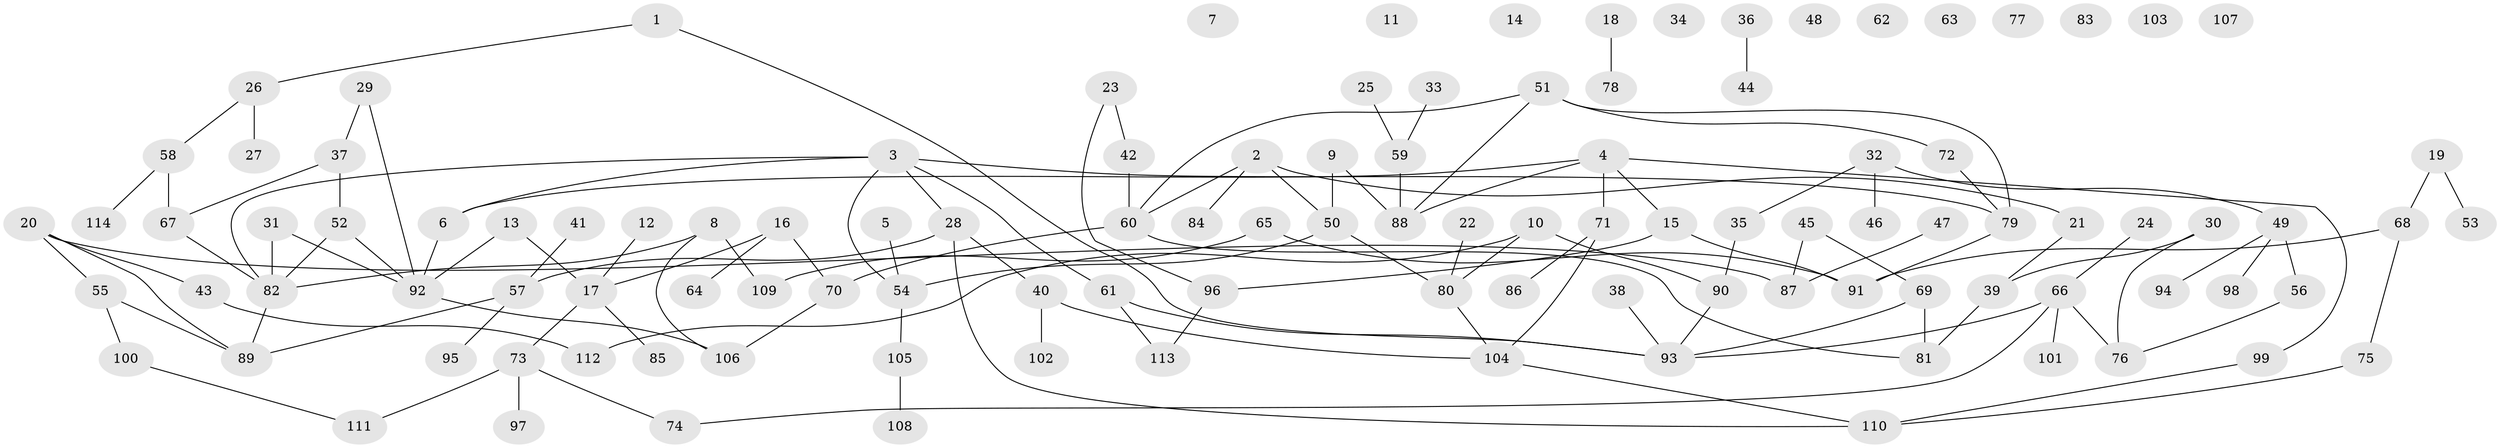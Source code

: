 // Generated by graph-tools (version 1.1) at 2025/39/03/09/25 04:39:34]
// undirected, 114 vertices, 132 edges
graph export_dot {
graph [start="1"]
  node [color=gray90,style=filled];
  1;
  2;
  3;
  4;
  5;
  6;
  7;
  8;
  9;
  10;
  11;
  12;
  13;
  14;
  15;
  16;
  17;
  18;
  19;
  20;
  21;
  22;
  23;
  24;
  25;
  26;
  27;
  28;
  29;
  30;
  31;
  32;
  33;
  34;
  35;
  36;
  37;
  38;
  39;
  40;
  41;
  42;
  43;
  44;
  45;
  46;
  47;
  48;
  49;
  50;
  51;
  52;
  53;
  54;
  55;
  56;
  57;
  58;
  59;
  60;
  61;
  62;
  63;
  64;
  65;
  66;
  67;
  68;
  69;
  70;
  71;
  72;
  73;
  74;
  75;
  76;
  77;
  78;
  79;
  80;
  81;
  82;
  83;
  84;
  85;
  86;
  87;
  88;
  89;
  90;
  91;
  92;
  93;
  94;
  95;
  96;
  97;
  98;
  99;
  100;
  101;
  102;
  103;
  104;
  105;
  106;
  107;
  108;
  109;
  110;
  111;
  112;
  113;
  114;
  1 -- 26;
  1 -- 93;
  2 -- 21;
  2 -- 50;
  2 -- 60;
  2 -- 84;
  3 -- 6;
  3 -- 28;
  3 -- 54;
  3 -- 61;
  3 -- 79;
  3 -- 82;
  4 -- 6;
  4 -- 15;
  4 -- 71;
  4 -- 88;
  4 -- 99;
  5 -- 54;
  6 -- 92;
  8 -- 82;
  8 -- 106;
  8 -- 109;
  9 -- 50;
  9 -- 88;
  10 -- 80;
  10 -- 90;
  10 -- 112;
  12 -- 17;
  13 -- 17;
  13 -- 92;
  15 -- 91;
  15 -- 96;
  16 -- 17;
  16 -- 64;
  16 -- 70;
  17 -- 73;
  17 -- 85;
  18 -- 78;
  19 -- 53;
  19 -- 68;
  20 -- 43;
  20 -- 55;
  20 -- 87;
  20 -- 89;
  21 -- 39;
  22 -- 80;
  23 -- 42;
  23 -- 96;
  24 -- 66;
  25 -- 59;
  26 -- 27;
  26 -- 58;
  28 -- 40;
  28 -- 57;
  28 -- 110;
  29 -- 37;
  29 -- 92;
  30 -- 39;
  30 -- 76;
  31 -- 82;
  31 -- 92;
  32 -- 35;
  32 -- 46;
  32 -- 49;
  33 -- 59;
  35 -- 90;
  36 -- 44;
  37 -- 52;
  37 -- 67;
  38 -- 93;
  39 -- 81;
  40 -- 102;
  40 -- 104;
  41 -- 57;
  42 -- 60;
  43 -- 112;
  45 -- 69;
  45 -- 87;
  47 -- 87;
  49 -- 56;
  49 -- 94;
  49 -- 98;
  50 -- 54;
  50 -- 80;
  51 -- 60;
  51 -- 72;
  51 -- 79;
  51 -- 88;
  52 -- 82;
  52 -- 92;
  54 -- 105;
  55 -- 89;
  55 -- 100;
  56 -- 76;
  57 -- 89;
  57 -- 95;
  58 -- 67;
  58 -- 114;
  59 -- 88;
  60 -- 70;
  60 -- 81;
  61 -- 93;
  61 -- 113;
  65 -- 91;
  65 -- 109;
  66 -- 74;
  66 -- 76;
  66 -- 93;
  66 -- 101;
  67 -- 82;
  68 -- 75;
  68 -- 91;
  69 -- 81;
  69 -- 93;
  70 -- 106;
  71 -- 86;
  71 -- 104;
  72 -- 79;
  73 -- 74;
  73 -- 97;
  73 -- 111;
  75 -- 110;
  79 -- 91;
  80 -- 104;
  82 -- 89;
  90 -- 93;
  92 -- 106;
  96 -- 113;
  99 -- 110;
  100 -- 111;
  104 -- 110;
  105 -- 108;
}
